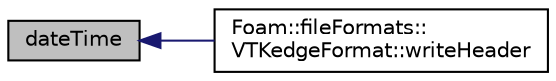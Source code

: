 digraph "dateTime"
{
  bgcolor="transparent";
  edge [fontname="Helvetica",fontsize="10",labelfontname="Helvetica",labelfontsize="10"];
  node [fontname="Helvetica",fontsize="10",shape=record];
  rankdir="LR";
  Node1 [label="dateTime",height=0.2,width=0.4,color="black", fillcolor="grey75", style="filled" fontcolor="black"];
  Node1 -> Node2 [dir="back",color="midnightblue",fontsize="10",style="solid",fontname="Helvetica"];
  Node2 [label="Foam::fileFormats::\lVTKedgeFormat::writeHeader",height=0.2,width=0.4,color="black",URL="$classFoam_1_1fileFormats_1_1VTKedgeFormat.html#a86d5d056355b98224bad8eafc1b94d78",tooltip="Write header information with points. "];
}
